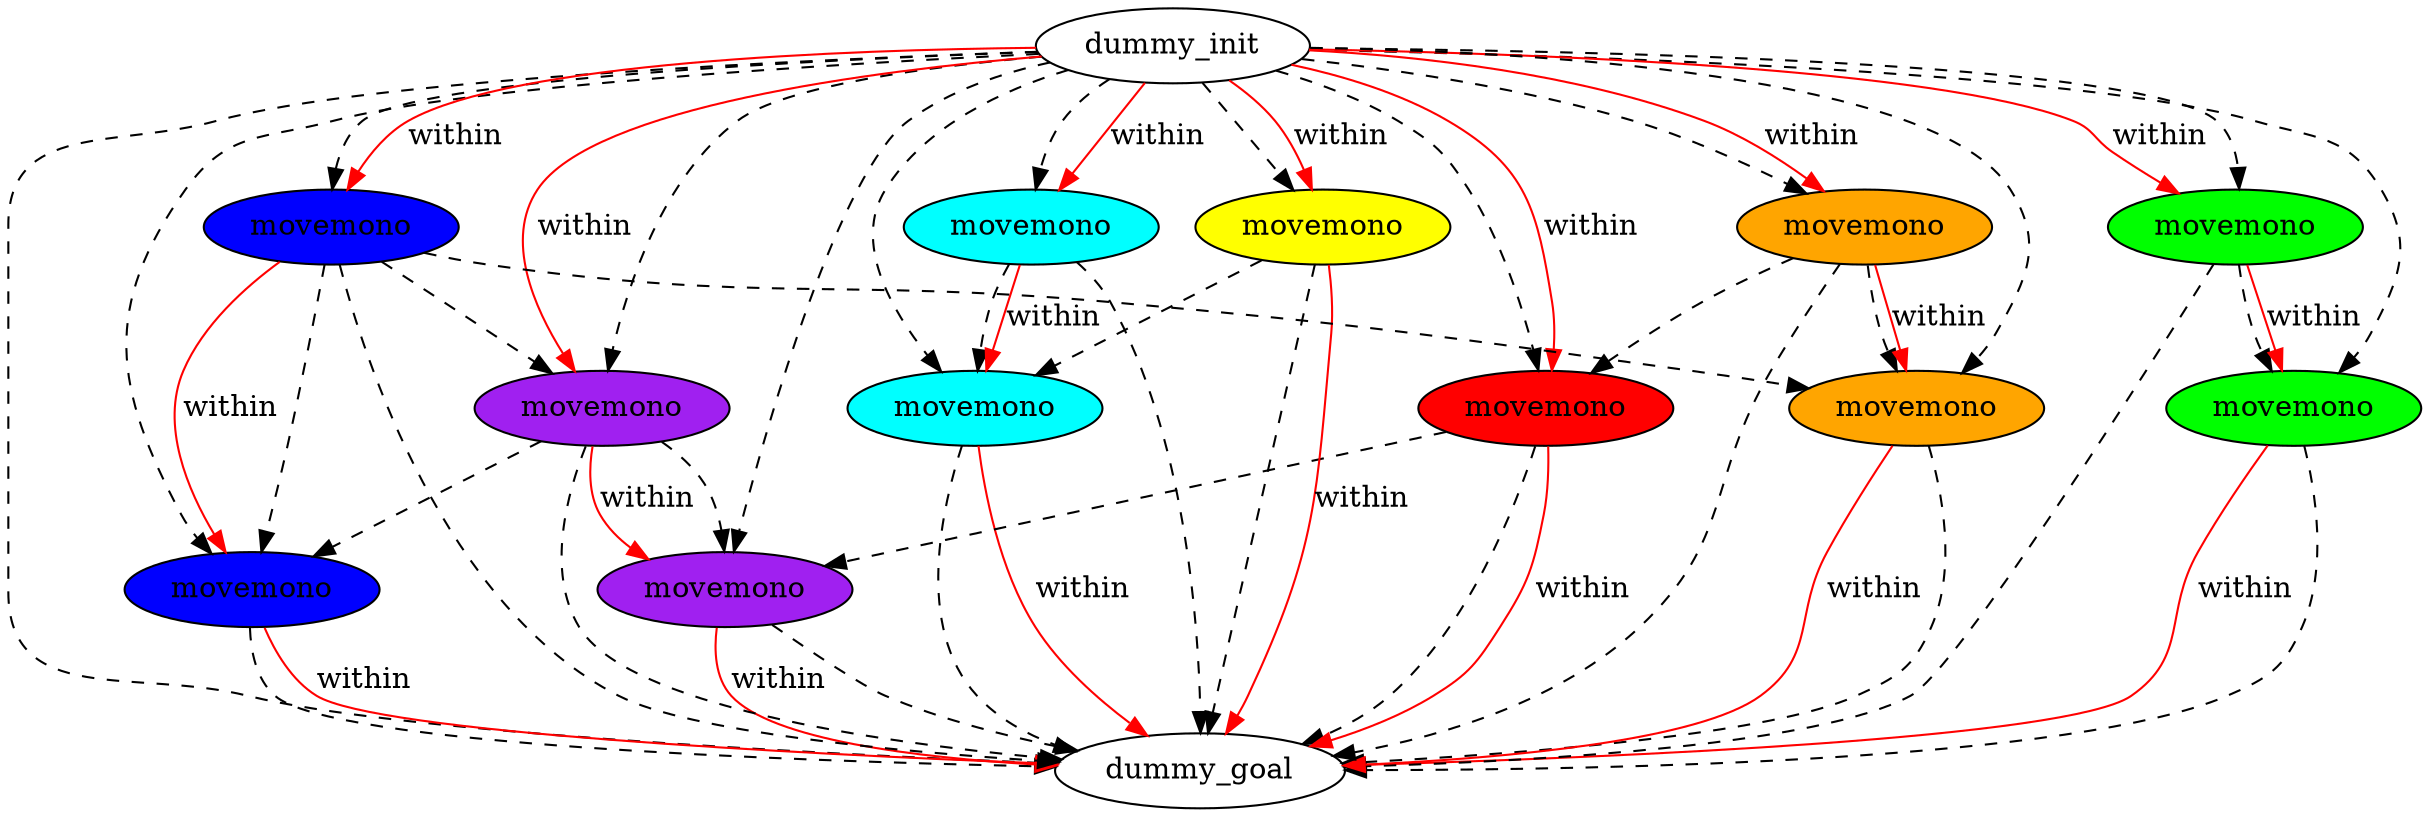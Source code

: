 digraph {
	"702b7014-adab-2c2f-91a6-46dacd613988" [label=dummy_init fillcolor=white style=filled]
	"c7774fae-6137-58c3-9c7f-aca62e671784" [label=dummy_goal fillcolor=white style=filled]
	"8a8a4105-c0eb-8875-3439-67294b8e5509" [label=movemono fillcolor=blue style=filled]
	"de6cf36b-9edd-2182-33fd-862d4057e470" [label=movemono fillcolor=cyan style=filled]
	"77617d80-549f-c34c-0171-f5a74148bd11" [label=movemono fillcolor=cyan style=filled]
	"823c7ef9-cd85-65ce-83a9-c2355ffd4015" [label=movemono fillcolor=red style=filled]
	"61a451ff-700b-8b43-ed3b-9d13c3e90323" [label=movemono fillcolor=green style=filled]
	"2477f047-8336-a758-d9f9-3502a55bc44f" [label=movemono fillcolor=green style=filled]
	"df482e7c-a8cf-4f62-90d9-170cf2dec75c" [label=movemono fillcolor=orange style=filled]
	"585409d9-de22-dc3f-d136-6db15a578607" [label=movemono fillcolor=orange style=filled]
	"c09c2ebe-80da-2ed7-880b-cb0ec8ab96ac" [label=movemono fillcolor=purple style=filled]
	"1b4909b6-5cbd-b682-68aa-123650deef43" [label=movemono fillcolor=purple style=filled]
	"1417c2f9-eb91-731a-1eb0-5b4a1b4ffd5f" [label=movemono fillcolor=yellow style=filled]
	"855c0a97-9640-5fcd-bf76-14495cf85eeb" [label=movemono fillcolor=blue style=filled]
	"1b4909b6-5cbd-b682-68aa-123650deef43" -> "c09c2ebe-80da-2ed7-880b-cb0ec8ab96ac" [color=black style=dashed]
	"2477f047-8336-a758-d9f9-3502a55bc44f" -> "61a451ff-700b-8b43-ed3b-9d13c3e90323" [color=black style=dashed]
	"2477f047-8336-a758-d9f9-3502a55bc44f" -> "c7774fae-6137-58c3-9c7f-aca62e671784" [color=black style=dashed]
	"585409d9-de22-dc3f-d136-6db15a578607" -> "c7774fae-6137-58c3-9c7f-aca62e671784" [color=black style=dashed]
	"c09c2ebe-80da-2ed7-880b-cb0ec8ab96ac" -> "c7774fae-6137-58c3-9c7f-aca62e671784" [color=black style=dashed]
	"855c0a97-9640-5fcd-bf76-14495cf85eeb" -> "df482e7c-a8cf-4f62-90d9-170cf2dec75c" [color=black style=dashed]
	"77617d80-549f-c34c-0171-f5a74148bd11" -> "c7774fae-6137-58c3-9c7f-aca62e671784" [color=black style=dashed]
	"702b7014-adab-2c2f-91a6-46dacd613988" -> "855c0a97-9640-5fcd-bf76-14495cf85eeb" [color=black style=dashed]
	"1417c2f9-eb91-731a-1eb0-5b4a1b4ffd5f" -> "c7774fae-6137-58c3-9c7f-aca62e671784" [color=black style=dashed]
	"de6cf36b-9edd-2182-33fd-862d4057e470" -> "c7774fae-6137-58c3-9c7f-aca62e671784" [color=black style=dashed]
	"702b7014-adab-2c2f-91a6-46dacd613988" -> "8a8a4105-c0eb-8875-3439-67294b8e5509" [color=black style=dashed]
	"702b7014-adab-2c2f-91a6-46dacd613988" -> "c7774fae-6137-58c3-9c7f-aca62e671784" [color=black style=dashed]
	"702b7014-adab-2c2f-91a6-46dacd613988" -> "1b4909b6-5cbd-b682-68aa-123650deef43" [color=black style=dashed]
	"823c7ef9-cd85-65ce-83a9-c2355ffd4015" -> "c7774fae-6137-58c3-9c7f-aca62e671784" [color=black style=dashed]
	"df482e7c-a8cf-4f62-90d9-170cf2dec75c" -> "c7774fae-6137-58c3-9c7f-aca62e671784" [color=black style=dashed]
	"702b7014-adab-2c2f-91a6-46dacd613988" -> "61a451ff-700b-8b43-ed3b-9d13c3e90323" [color=black style=dashed]
	"8a8a4105-c0eb-8875-3439-67294b8e5509" -> "c7774fae-6137-58c3-9c7f-aca62e671784" [color=black style=dashed]
	"1417c2f9-eb91-731a-1eb0-5b4a1b4ffd5f" -> "de6cf36b-9edd-2182-33fd-862d4057e470" [color=black style=dashed]
	"1b4909b6-5cbd-b682-68aa-123650deef43" -> "c7774fae-6137-58c3-9c7f-aca62e671784" [color=black style=dashed]
	"702b7014-adab-2c2f-91a6-46dacd613988" -> "823c7ef9-cd85-65ce-83a9-c2355ffd4015" [color=black style=dashed]
	"61a451ff-700b-8b43-ed3b-9d13c3e90323" -> "c7774fae-6137-58c3-9c7f-aca62e671784" [color=black style=dashed]
	"702b7014-adab-2c2f-91a6-46dacd613988" -> "df482e7c-a8cf-4f62-90d9-170cf2dec75c" [color=black style=dashed]
	"1b4909b6-5cbd-b682-68aa-123650deef43" -> "8a8a4105-c0eb-8875-3439-67294b8e5509" [color=black style=dashed]
	"702b7014-adab-2c2f-91a6-46dacd613988" -> "1417c2f9-eb91-731a-1eb0-5b4a1b4ffd5f" [color=black style=dashed]
	"702b7014-adab-2c2f-91a6-46dacd613988" -> "de6cf36b-9edd-2182-33fd-862d4057e470" [color=black style=dashed]
	"855c0a97-9640-5fcd-bf76-14495cf85eeb" -> "1b4909b6-5cbd-b682-68aa-123650deef43" [color=black style=dashed]
	"855c0a97-9640-5fcd-bf76-14495cf85eeb" -> "8a8a4105-c0eb-8875-3439-67294b8e5509" [color=black style=dashed]
	"702b7014-adab-2c2f-91a6-46dacd613988" -> "77617d80-549f-c34c-0171-f5a74148bd11" [color=black style=dashed]
	"855c0a97-9640-5fcd-bf76-14495cf85eeb" -> "c7774fae-6137-58c3-9c7f-aca62e671784" [color=black style=dashed]
	"77617d80-549f-c34c-0171-f5a74148bd11" -> "de6cf36b-9edd-2182-33fd-862d4057e470" [color=black style=dashed]
	"823c7ef9-cd85-65ce-83a9-c2355ffd4015" -> "c09c2ebe-80da-2ed7-880b-cb0ec8ab96ac" [color=black style=dashed]
	"585409d9-de22-dc3f-d136-6db15a578607" -> "df482e7c-a8cf-4f62-90d9-170cf2dec75c" [color=black style=dashed]
	"585409d9-de22-dc3f-d136-6db15a578607" -> "823c7ef9-cd85-65ce-83a9-c2355ffd4015" [color=black style=dashed]
	"702b7014-adab-2c2f-91a6-46dacd613988" -> "2477f047-8336-a758-d9f9-3502a55bc44f" [color=black style=dashed]
	"702b7014-adab-2c2f-91a6-46dacd613988" -> "c09c2ebe-80da-2ed7-880b-cb0ec8ab96ac" [color=black style=dashed]
	"702b7014-adab-2c2f-91a6-46dacd613988" -> "585409d9-de22-dc3f-d136-6db15a578607" [color=black style=dashed]
	"1417c2f9-eb91-731a-1eb0-5b4a1b4ffd5f" -> "c7774fae-6137-58c3-9c7f-aca62e671784" [label=within color=red]
	"702b7014-adab-2c2f-91a6-46dacd613988" -> "1417c2f9-eb91-731a-1eb0-5b4a1b4ffd5f" [label=within color=red]
	"585409d9-de22-dc3f-d136-6db15a578607" -> "df482e7c-a8cf-4f62-90d9-170cf2dec75c" [label=within color=red]
	"77617d80-549f-c34c-0171-f5a74148bd11" -> "de6cf36b-9edd-2182-33fd-862d4057e470" [label=within color=red]
	"c09c2ebe-80da-2ed7-880b-cb0ec8ab96ac" -> "c7774fae-6137-58c3-9c7f-aca62e671784" [label=within color=red]
	"702b7014-adab-2c2f-91a6-46dacd613988" -> "2477f047-8336-a758-d9f9-3502a55bc44f" [label=within color=red]
	"8a8a4105-c0eb-8875-3439-67294b8e5509" -> "c7774fae-6137-58c3-9c7f-aca62e671784" [label=within color=red]
	"855c0a97-9640-5fcd-bf76-14495cf85eeb" -> "8a8a4105-c0eb-8875-3439-67294b8e5509" [label=within color=red]
	"de6cf36b-9edd-2182-33fd-862d4057e470" -> "c7774fae-6137-58c3-9c7f-aca62e671784" [label=within color=red]
	"702b7014-adab-2c2f-91a6-46dacd613988" -> "855c0a97-9640-5fcd-bf76-14495cf85eeb" [label=within color=red]
	"df482e7c-a8cf-4f62-90d9-170cf2dec75c" -> "c7774fae-6137-58c3-9c7f-aca62e671784" [label=within color=red]
	"702b7014-adab-2c2f-91a6-46dacd613988" -> "585409d9-de22-dc3f-d136-6db15a578607" [label=within color=red]
	"702b7014-adab-2c2f-91a6-46dacd613988" -> "823c7ef9-cd85-65ce-83a9-c2355ffd4015" [label=within color=red]
	"702b7014-adab-2c2f-91a6-46dacd613988" -> "77617d80-549f-c34c-0171-f5a74148bd11" [label=within color=red]
	"702b7014-adab-2c2f-91a6-46dacd613988" -> "1b4909b6-5cbd-b682-68aa-123650deef43" [label=within color=red]
	"823c7ef9-cd85-65ce-83a9-c2355ffd4015" -> "c7774fae-6137-58c3-9c7f-aca62e671784" [label=within color=red]
	"61a451ff-700b-8b43-ed3b-9d13c3e90323" -> "c7774fae-6137-58c3-9c7f-aca62e671784" [label=within color=red]
	"2477f047-8336-a758-d9f9-3502a55bc44f" -> "61a451ff-700b-8b43-ed3b-9d13c3e90323" [label=within color=red]
	"1b4909b6-5cbd-b682-68aa-123650deef43" -> "c09c2ebe-80da-2ed7-880b-cb0ec8ab96ac" [label=within color=red]
}
